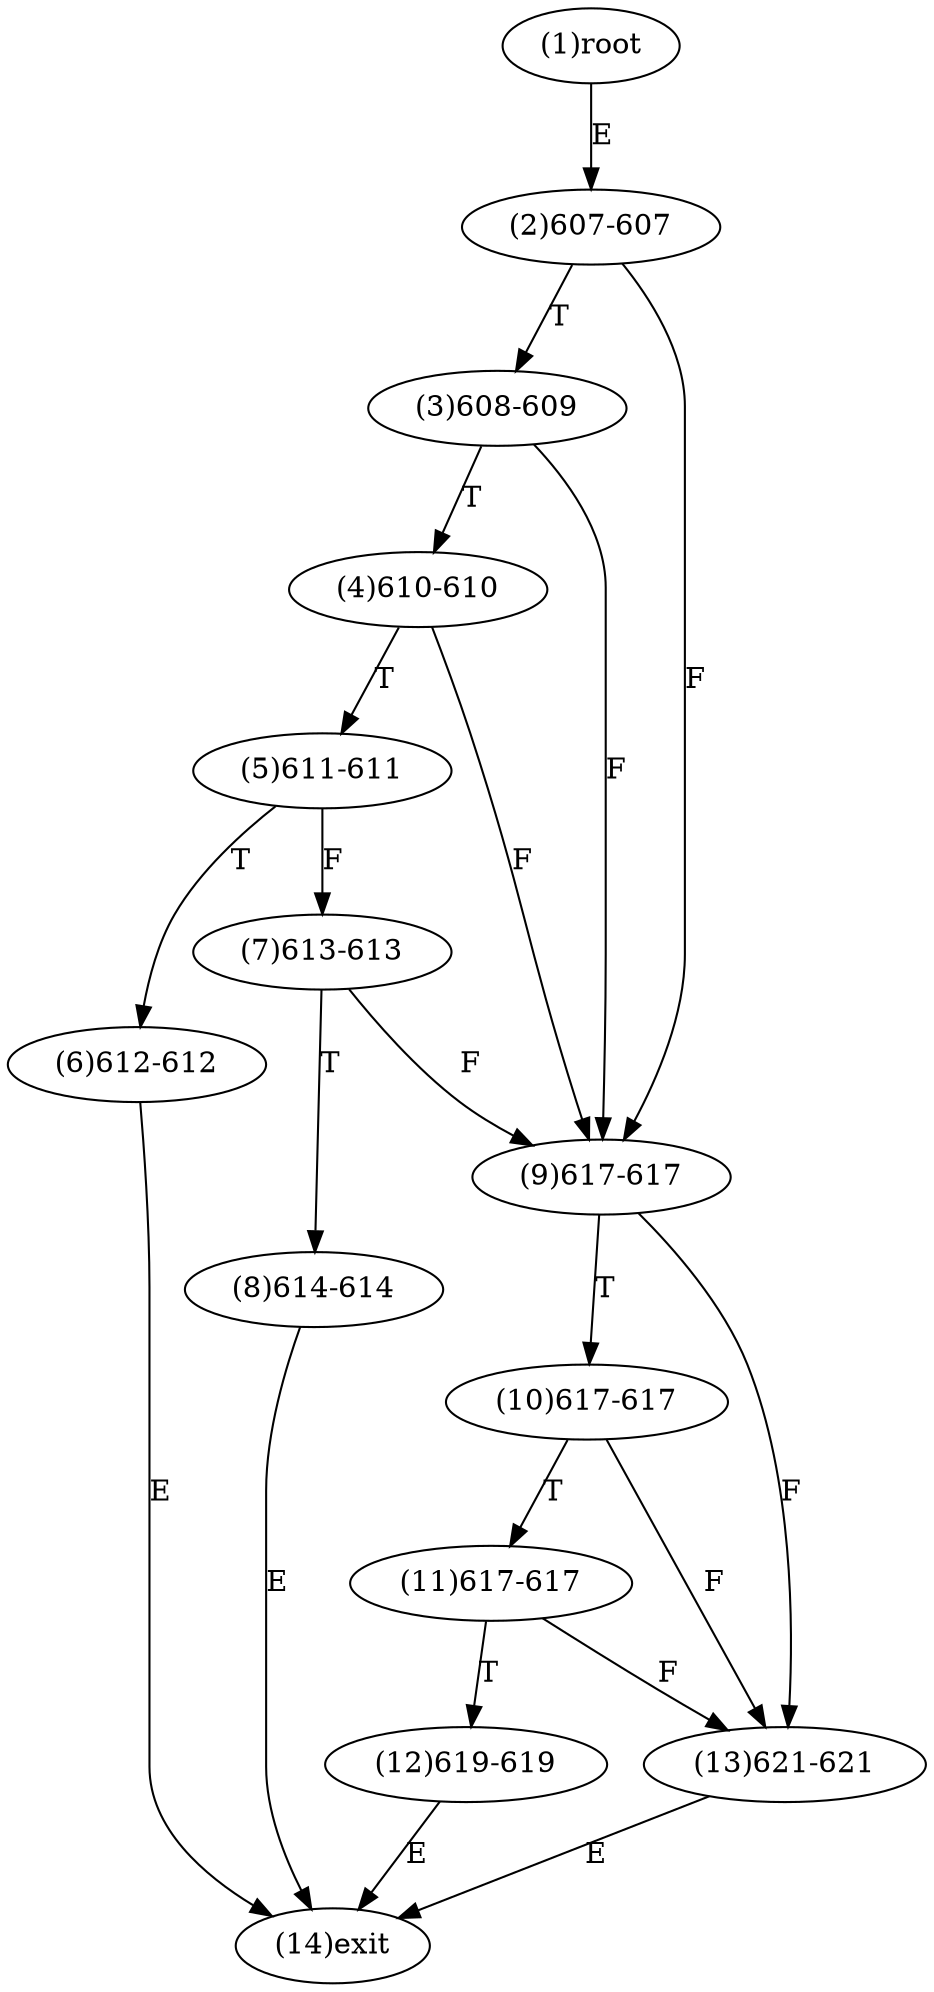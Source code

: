digraph "" { 
1[ label="(1)root"];
2[ label="(2)607-607"];
3[ label="(3)608-609"];
4[ label="(4)610-610"];
5[ label="(5)611-611"];
6[ label="(6)612-612"];
7[ label="(7)613-613"];
8[ label="(8)614-614"];
9[ label="(9)617-617"];
10[ label="(10)617-617"];
11[ label="(11)617-617"];
12[ label="(12)619-619"];
13[ label="(13)621-621"];
14[ label="(14)exit"];
1->2[ label="E"];
2->9[ label="F"];
2->3[ label="T"];
3->9[ label="F"];
3->4[ label="T"];
4->9[ label="F"];
4->5[ label="T"];
5->7[ label="F"];
5->6[ label="T"];
6->14[ label="E"];
7->9[ label="F"];
7->8[ label="T"];
8->14[ label="E"];
9->13[ label="F"];
9->10[ label="T"];
10->13[ label="F"];
10->11[ label="T"];
11->13[ label="F"];
11->12[ label="T"];
12->14[ label="E"];
13->14[ label="E"];
}